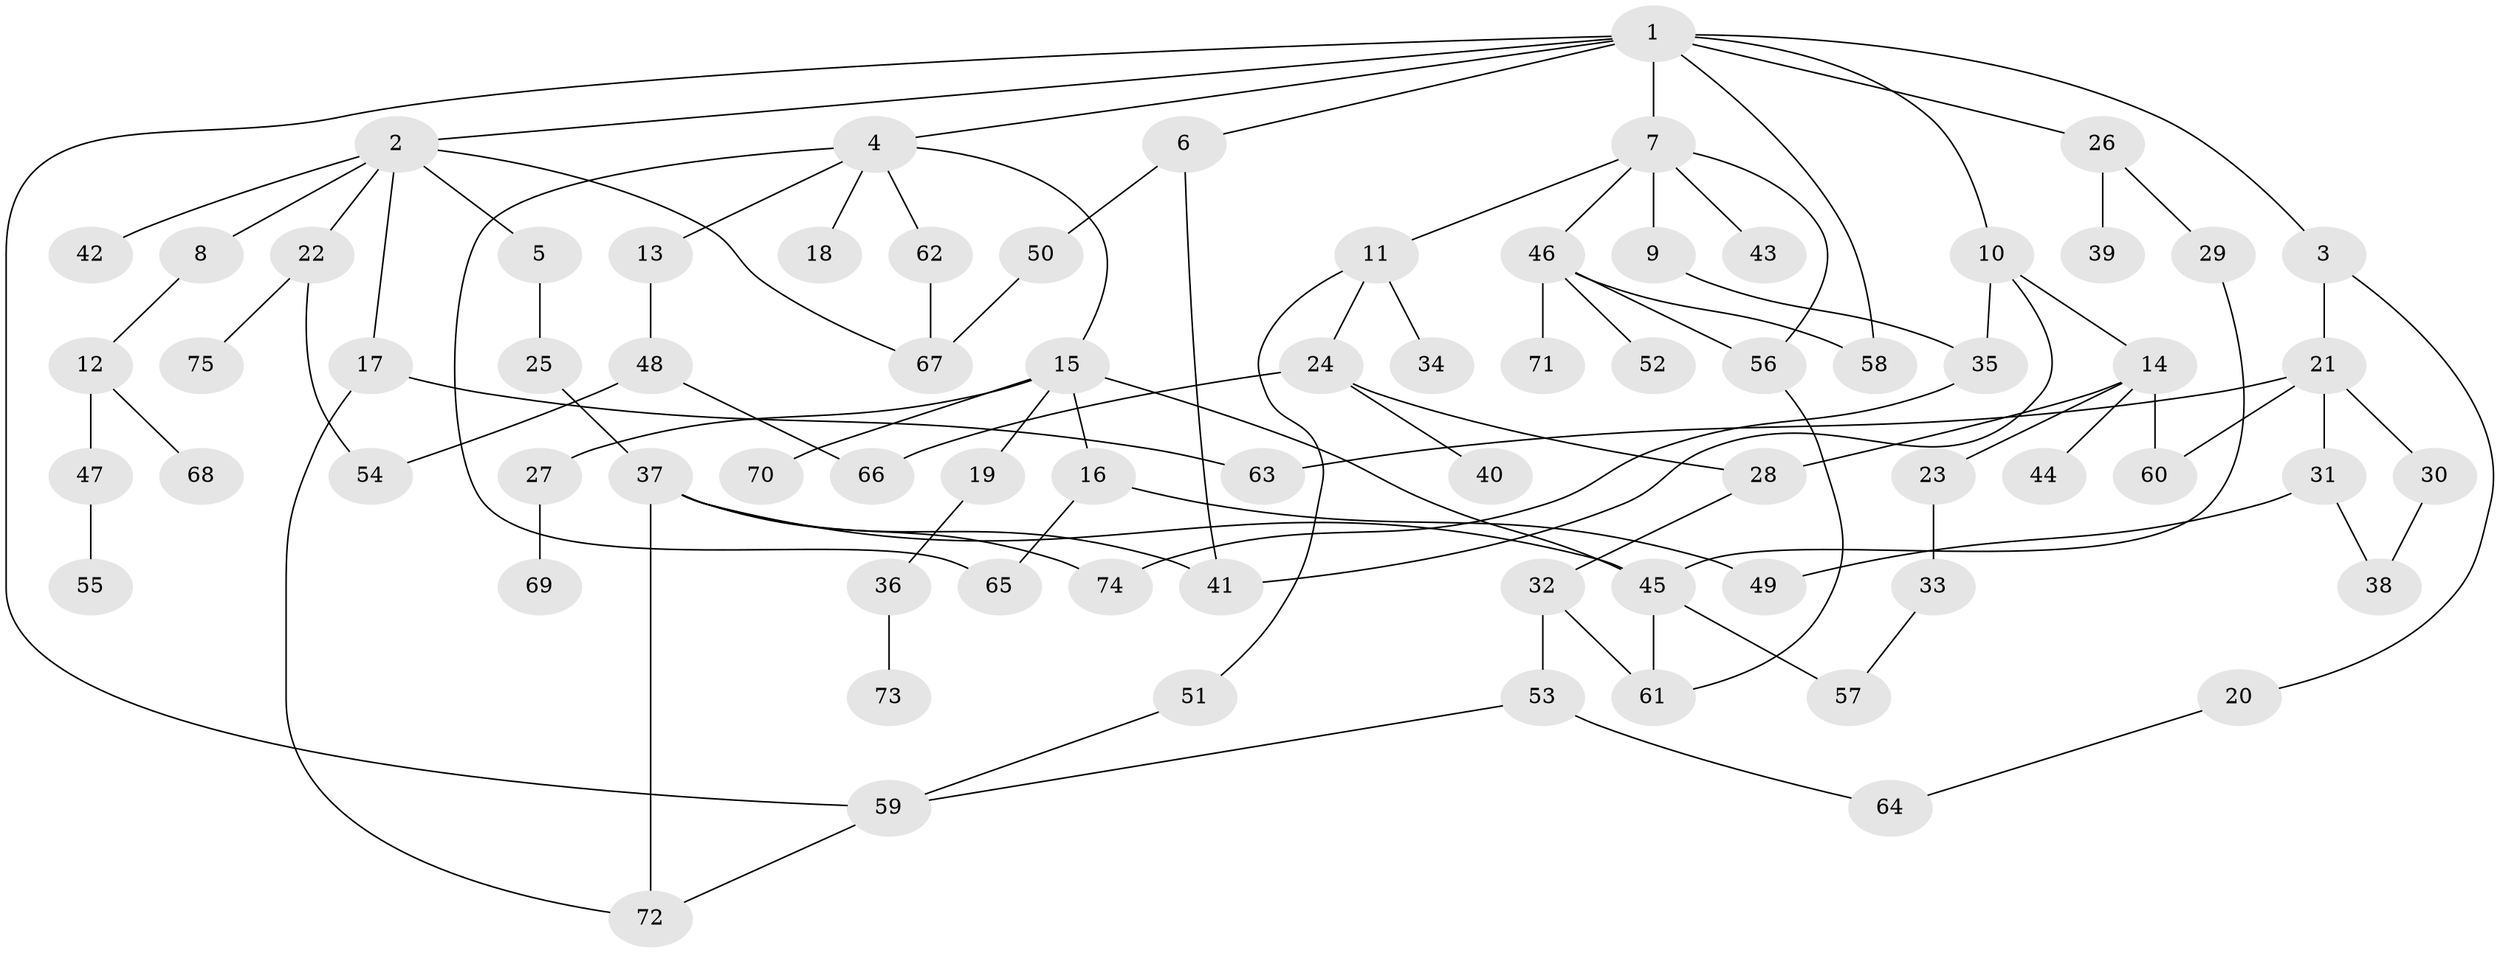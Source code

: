 // Generated by graph-tools (version 1.1) at 2025/13/03/09/25 04:13:32]
// undirected, 75 vertices, 100 edges
graph export_dot {
graph [start="1"]
  node [color=gray90,style=filled];
  1;
  2;
  3;
  4;
  5;
  6;
  7;
  8;
  9;
  10;
  11;
  12;
  13;
  14;
  15;
  16;
  17;
  18;
  19;
  20;
  21;
  22;
  23;
  24;
  25;
  26;
  27;
  28;
  29;
  30;
  31;
  32;
  33;
  34;
  35;
  36;
  37;
  38;
  39;
  40;
  41;
  42;
  43;
  44;
  45;
  46;
  47;
  48;
  49;
  50;
  51;
  52;
  53;
  54;
  55;
  56;
  57;
  58;
  59;
  60;
  61;
  62;
  63;
  64;
  65;
  66;
  67;
  68;
  69;
  70;
  71;
  72;
  73;
  74;
  75;
  1 -- 2;
  1 -- 3;
  1 -- 4;
  1 -- 6;
  1 -- 7;
  1 -- 10;
  1 -- 26;
  1 -- 58;
  1 -- 59;
  2 -- 5;
  2 -- 8;
  2 -- 17;
  2 -- 22;
  2 -- 42;
  2 -- 67;
  3 -- 20;
  3 -- 21;
  4 -- 13;
  4 -- 15;
  4 -- 18;
  4 -- 62;
  4 -- 65;
  5 -- 25;
  6 -- 41;
  6 -- 50;
  7 -- 9;
  7 -- 11;
  7 -- 43;
  7 -- 46;
  7 -- 56;
  8 -- 12;
  9 -- 35;
  10 -- 14;
  10 -- 35;
  10 -- 41;
  11 -- 24;
  11 -- 34;
  11 -- 51;
  12 -- 47;
  12 -- 68;
  13 -- 48;
  14 -- 23;
  14 -- 28;
  14 -- 44;
  14 -- 60;
  15 -- 16;
  15 -- 19;
  15 -- 27;
  15 -- 70;
  15 -- 45;
  16 -- 49;
  16 -- 65;
  17 -- 63;
  17 -- 72;
  19 -- 36;
  20 -- 64;
  21 -- 30;
  21 -- 31;
  21 -- 60;
  21 -- 63;
  22 -- 54;
  22 -- 75;
  23 -- 33;
  24 -- 40;
  24 -- 66;
  24 -- 28;
  25 -- 37;
  26 -- 29;
  26 -- 39;
  27 -- 69;
  28 -- 32;
  29 -- 45;
  30 -- 38;
  31 -- 38;
  31 -- 49;
  32 -- 53;
  32 -- 61;
  33 -- 57;
  35 -- 74;
  36 -- 73;
  37 -- 45;
  37 -- 74;
  37 -- 72;
  37 -- 41;
  45 -- 57;
  45 -- 61;
  46 -- 52;
  46 -- 56;
  46 -- 71;
  46 -- 58;
  47 -- 55;
  48 -- 66;
  48 -- 54;
  50 -- 67;
  51 -- 59;
  53 -- 64;
  53 -- 59;
  56 -- 61;
  59 -- 72;
  62 -- 67;
}

